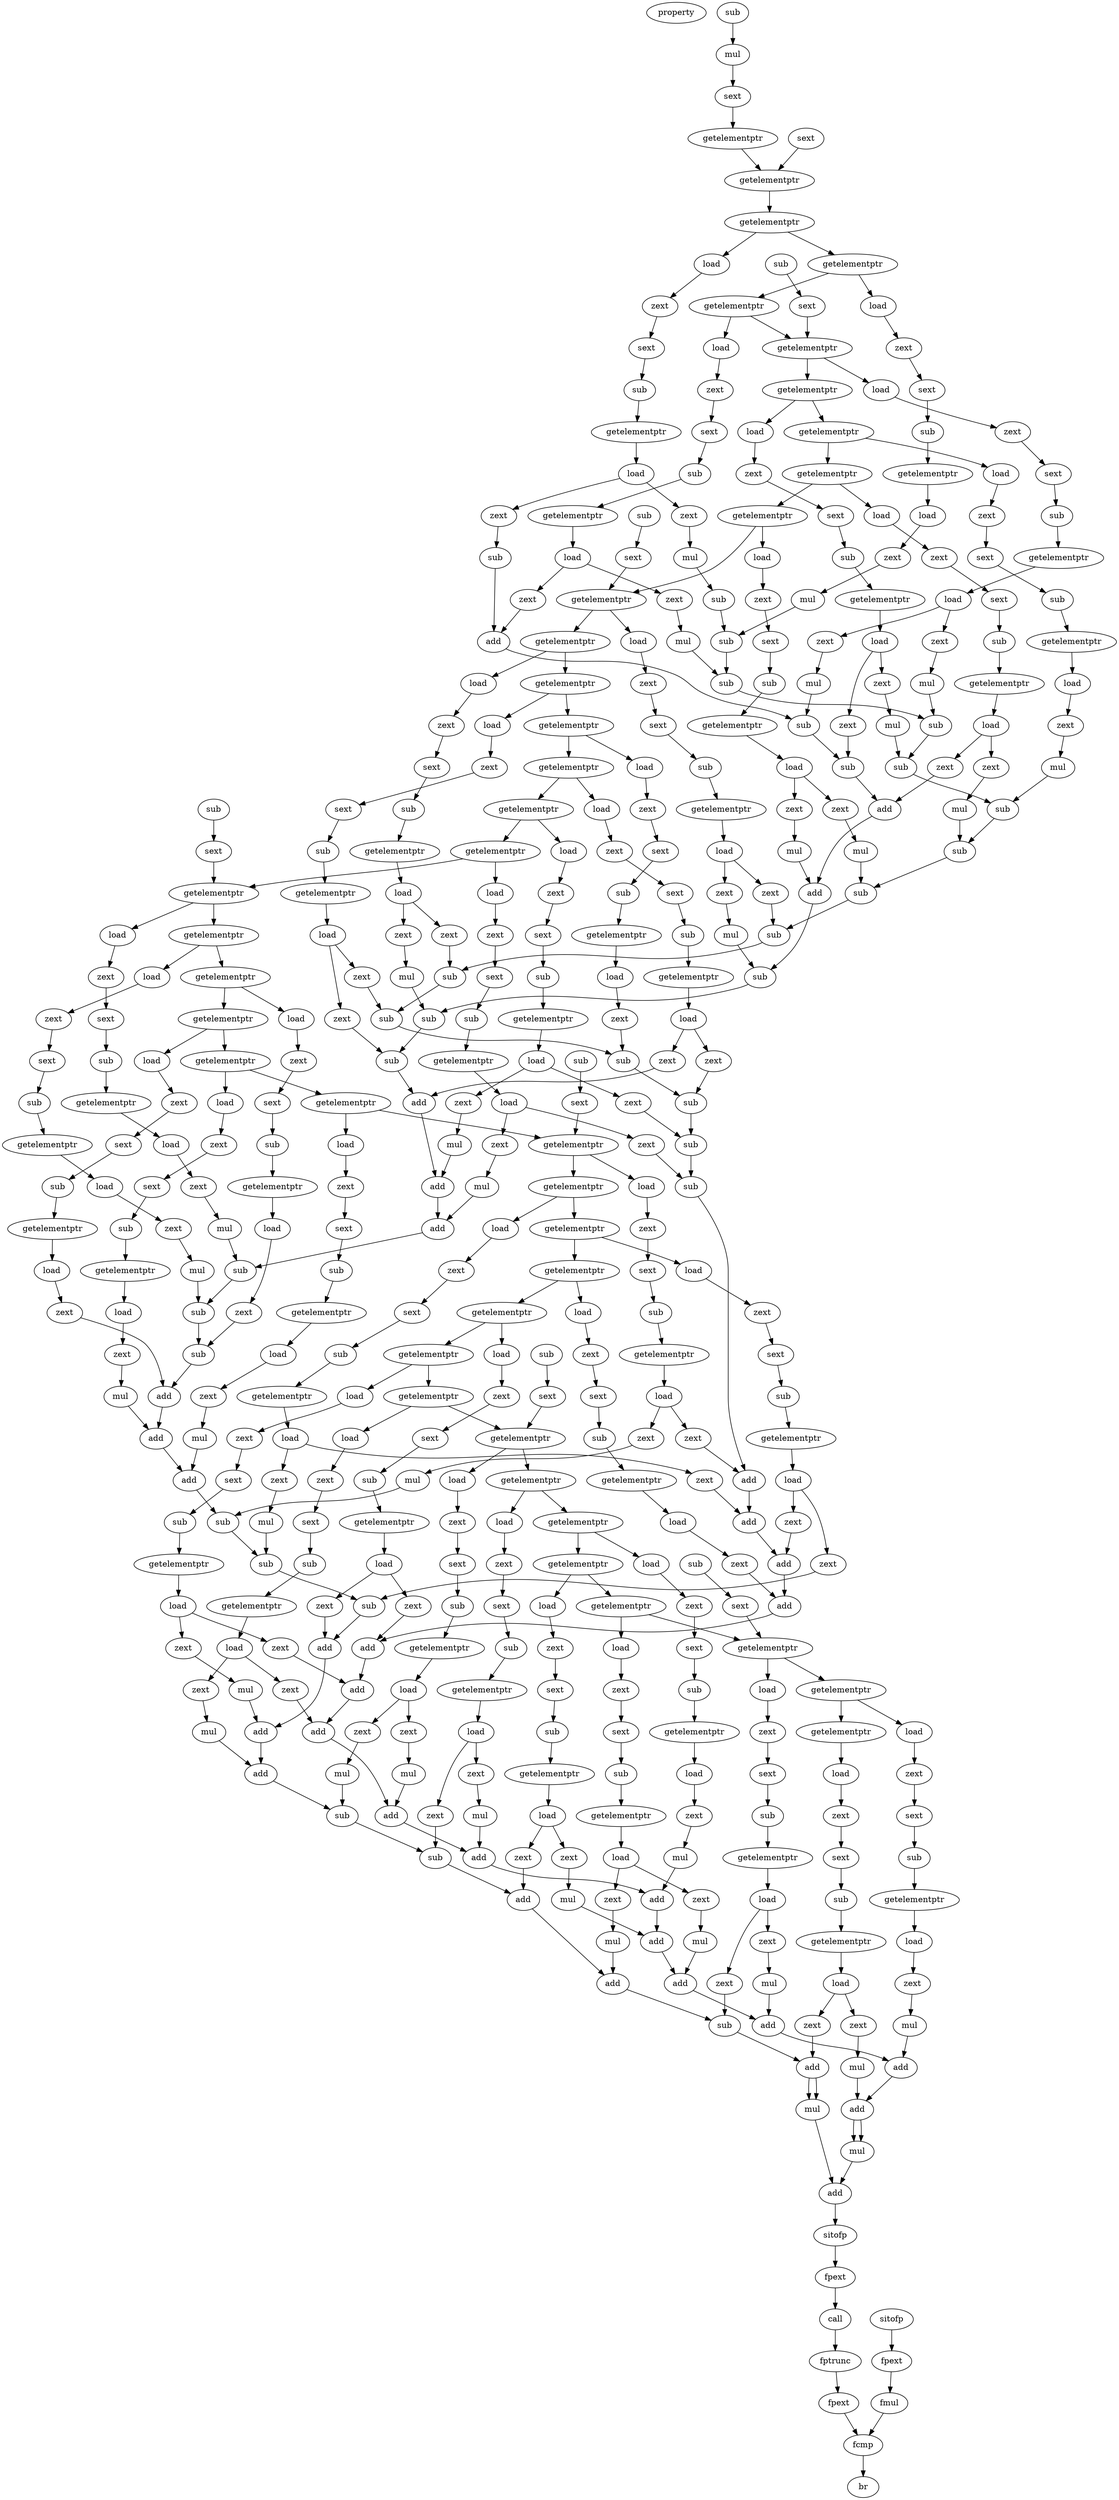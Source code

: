 digraph "DFG for'susan_edges' function, BB 17" {
    node [fontcolor=black]
    property [mul=2,lf=1.5]
    0 [ label = sub ];
    1 [ label = mul ];
    0 -> 1 [name = 0];
    2 [ label = sext ];
    1 -> 2 [name = 0];
    3 [ label = getelementptr ];
    2 -> 3 [name = 0];
    4 [ label = sext ];
    5 [ label = getelementptr ];
    3 -> 5 [name = 0];
    4 -> 5 [name = 1];
    6 [ label = getelementptr ];
    5 -> 6 [name = 0];
    7 [ label = getelementptr ];
    6 -> 7 [name = 0];
    8 [ label = load ];
    6 -> 8 [name = 0];
    9 [ label = zext ];
    8 -> 9 [name = 0];
    10 [ label = sext ];
    9 -> 10 [name = 0];
    11 [ label = sub ];
    10 -> 11 [name = 0];
    12 [ label = getelementptr ];
    11 -> 12 [name = 1];
    13 [ label = load ];
    12 -> 13 [name = 0];
    14 [ label = zext ];
    13 -> 14 [name = 0];
    15 [ label = sub ];
    14 -> 15 [name = 0];
    16 [ label = zext ];
    13 -> 16 [name = 0];
    17 [ label = mul ];
    16 -> 17 [name = 0];
    18 [ label = sub ];
    17 -> 18 [name = 0];
    19 [ label = getelementptr ];
    7 -> 19 [name = 0];
    20 [ label = load ];
    7 -> 20 [name = 0];
    21 [ label = zext ];
    20 -> 21 [name = 0];
    22 [ label = sext ];
    21 -> 22 [name = 0];
    23 [ label = sub ];
    22 -> 23 [name = 0];
    24 [ label = getelementptr ];
    23 -> 24 [name = 1];
    25 [ label = load ];
    24 -> 25 [name = 0];
    26 [ label = zext ];
    25 -> 26 [name = 0];
    27 [ label = mul ];
    26 -> 27 [name = 0];
    28 [ label = sub ];
    18 -> 28 [name = 0];
    27 -> 28 [name = 1];
    29 [ label = load ];
    19 -> 29 [name = 0];
    30 [ label = zext ];
    29 -> 30 [name = 0];
    31 [ label = sext ];
    30 -> 31 [name = 0];
    32 [ label = sub ];
    31 -> 32 [name = 0];
    33 [ label = getelementptr ];
    32 -> 33 [name = 1];
    34 [ label = load ];
    33 -> 34 [name = 0];
    35 [ label = zext ];
    34 -> 35 [name = 0];
    36 [ label = add ];
    15 -> 36 [name = 0];
    35 -> 36 [name = 1];
    37 [ label = zext ];
    34 -> 37 [name = 0];
    38 [ label = mul ];
    37 -> 38 [name = 0];
    39 [ label = sub ];
    28 -> 39 [name = 0];
    38 -> 39 [name = 1];
    40 [ label = sub ];
    41 [ label = sext ];
    40 -> 41 [name = 0];
    42 [ label = getelementptr ];
    19 -> 42 [name = 0];
    41 -> 42 [name = 1];
    43 [ label = getelementptr ];
    42 -> 43 [name = 0];
    44 [ label = load ];
    42 -> 44 [name = 0];
    45 [ label = zext ];
    44 -> 45 [name = 0];
    46 [ label = sext ];
    45 -> 46 [name = 0];
    47 [ label = sub ];
    46 -> 47 [name = 0];
    48 [ label = getelementptr ];
    47 -> 48 [name = 1];
    49 [ label = load ];
    48 -> 49 [name = 0];
    50 [ label = zext ];
    49 -> 50 [name = 0];
    51 [ label = mul ];
    50 -> 51 [name = 0];
    52 [ label = sub ];
    36 -> 52 [name = 0];
    51 -> 52 [name = 1];
    53 [ label = zext ];
    49 -> 53 [name = 0];
    54 [ label = mul ];
    53 -> 54 [name = 0];
    55 [ label = sub ];
    39 -> 55 [name = 0];
    54 -> 55 [name = 1];
    56 [ label = getelementptr ];
    43 -> 56 [name = 0];
    57 [ label = load ];
    43 -> 57 [name = 0];
    58 [ label = zext ];
    57 -> 58 [name = 0];
    59 [ label = sext ];
    58 -> 59 [name = 0];
    60 [ label = sub ];
    59 -> 60 [name = 0];
    61 [ label = getelementptr ];
    60 -> 61 [name = 1];
    62 [ label = load ];
    61 -> 62 [name = 0];
    63 [ label = zext ];
    62 -> 63 [name = 0];
    64 [ label = sub ];
    52 -> 64 [name = 0];
    63 -> 64 [name = 1];
    65 [ label = zext ];
    62 -> 65 [name = 0];
    66 [ label = mul ];
    65 -> 66 [name = 0];
    67 [ label = sub ];
    55 -> 67 [name = 0];
    66 -> 67 [name = 1];
    68 [ label = getelementptr ];
    56 -> 68 [name = 0];
    69 [ label = load ];
    56 -> 69 [name = 0];
    70 [ label = zext ];
    69 -> 70 [name = 0];
    71 [ label = sext ];
    70 -> 71 [name = 0];
    72 [ label = sub ];
    71 -> 72 [name = 0];
    73 [ label = getelementptr ];
    72 -> 73 [name = 1];
    74 [ label = load ];
    73 -> 74 [name = 0];
    75 [ label = zext ];
    74 -> 75 [name = 0];
    76 [ label = mul ];
    75 -> 76 [name = 0];
    77 [ label = sub ];
    67 -> 77 [name = 0];
    76 -> 77 [name = 1];
    78 [ label = getelementptr ];
    68 -> 78 [name = 0];
    79 [ label = load ];
    68 -> 79 [name = 0];
    80 [ label = zext ];
    79 -> 80 [name = 0];
    81 [ label = sext ];
    80 -> 81 [name = 0];
    82 [ label = sub ];
    81 -> 82 [name = 0];
    83 [ label = getelementptr ];
    82 -> 83 [name = 1];
    84 [ label = load ];
    83 -> 84 [name = 0];
    85 [ label = zext ];
    84 -> 85 [name = 0];
    86 [ label = add ];
    64 -> 86 [name = 0];
    85 -> 86 [name = 1];
    87 [ label = zext ];
    84 -> 87 [name = 0];
    88 [ label = mul ];
    87 -> 88 [name = 0];
    89 [ label = sub ];
    77 -> 89 [name = 0];
    88 -> 89 [name = 1];
    90 [ label = load ];
    78 -> 90 [name = 0];
    91 [ label = zext ];
    90 -> 91 [name = 0];
    92 [ label = sext ];
    91 -> 92 [name = 0];
    93 [ label = sub ];
    92 -> 93 [name = 0];
    94 [ label = getelementptr ];
    93 -> 94 [name = 1];
    95 [ label = load ];
    94 -> 95 [name = 0];
    96 [ label = zext ];
    95 -> 96 [name = 0];
    97 [ label = mul ];
    96 -> 97 [name = 0];
    98 [ label = add ];
    86 -> 98 [name = 0];
    97 -> 98 [name = 1];
    99 [ label = zext ];
    95 -> 99 [name = 0];
    100 [ label = mul ];
    99 -> 100 [name = 0];
    101 [ label = sub ];
    89 -> 101 [name = 0];
    100 -> 101 [name = 1];
    102 [ label = sub ];
    103 [ label = sext ];
    102 -> 103 [name = 0];
    104 [ label = getelementptr ];
    78 -> 104 [name = 0];
    103 -> 104 [name = 1];
    105 [ label = getelementptr ];
    104 -> 105 [name = 0];
    106 [ label = load ];
    104 -> 106 [name = 0];
    107 [ label = zext ];
    106 -> 107 [name = 0];
    108 [ label = sext ];
    107 -> 108 [name = 0];
    109 [ label = sub ];
    108 -> 109 [name = 0];
    110 [ label = getelementptr ];
    109 -> 110 [name = 1];
    111 [ label = load ];
    110 -> 111 [name = 0];
    112 [ label = zext ];
    111 -> 112 [name = 0];
    113 [ label = mul ];
    112 -> 113 [name = 0];
    114 [ label = sub ];
    98 -> 114 [name = 0];
    113 -> 114 [name = 1];
    115 [ label = zext ];
    111 -> 115 [name = 0];
    116 [ label = sub ];
    101 -> 116 [name = 0];
    115 -> 116 [name = 1];
    117 [ label = getelementptr ];
    105 -> 117 [name = 0];
    118 [ label = load ];
    105 -> 118 [name = 0];
    119 [ label = zext ];
    118 -> 119 [name = 0];
    120 [ label = sext ];
    119 -> 120 [name = 0];
    121 [ label = sub ];
    120 -> 121 [name = 0];
    122 [ label = getelementptr ];
    121 -> 122 [name = 1];
    123 [ label = load ];
    122 -> 123 [name = 0];
    124 [ label = zext ];
    123 -> 124 [name = 0];
    125 [ label = mul ];
    124 -> 125 [name = 0];
    126 [ label = sub ];
    114 -> 126 [name = 0];
    125 -> 126 [name = 1];
    127 [ label = zext ];
    123 -> 127 [name = 0];
    128 [ label = sub ];
    116 -> 128 [name = 0];
    127 -> 128 [name = 1];
    129 [ label = getelementptr ];
    117 -> 129 [name = 0];
    130 [ label = load ];
    117 -> 130 [name = 0];
    131 [ label = zext ];
    130 -> 131 [name = 0];
    132 [ label = sext ];
    131 -> 132 [name = 0];
    133 [ label = sub ];
    132 -> 133 [name = 0];
    134 [ label = getelementptr ];
    133 -> 134 [name = 1];
    135 [ label = load ];
    134 -> 135 [name = 0];
    136 [ label = zext ];
    135 -> 136 [name = 0];
    137 [ label = sub ];
    126 -> 137 [name = 0];
    136 -> 137 [name = 1];
    138 [ label = zext ];
    135 -> 138 [name = 0];
    139 [ label = sub ];
    128 -> 139 [name = 0];
    138 -> 139 [name = 1];
    140 [ label = getelementptr ];
    129 -> 140 [name = 0];
    141 [ label = load ];
    129 -> 141 [name = 0];
    142 [ label = zext ];
    141 -> 142 [name = 0];
    143 [ label = sext ];
    142 -> 143 [name = 0];
    144 [ label = sub ];
    143 -> 144 [name = 0];
    145 [ label = getelementptr ];
    144 -> 145 [name = 1];
    146 [ label = load ];
    145 -> 146 [name = 0];
    147 [ label = zext ];
    146 -> 147 [name = 0];
    148 [ label = sub ];
    139 -> 148 [name = 0];
    147 -> 148 [name = 1];
    149 [ label = getelementptr ];
    140 -> 149 [name = 0];
    150 [ label = load ];
    140 -> 150 [name = 0];
    151 [ label = zext ];
    150 -> 151 [name = 0];
    152 [ label = sext ];
    151 -> 152 [name = 0];
    153 [ label = sub ];
    152 -> 153 [name = 0];
    154 [ label = getelementptr ];
    153 -> 154 [name = 1];
    155 [ label = load ];
    154 -> 155 [name = 0];
    156 [ label = zext ];
    155 -> 156 [name = 0];
    157 [ label = add ];
    137 -> 157 [name = 0];
    156 -> 157 [name = 1];
    158 [ label = zext ];
    155 -> 158 [name = 0];
    159 [ label = sub ];
    148 -> 159 [name = 0];
    158 -> 159 [name = 1];
    160 [ label = getelementptr ];
    149 -> 160 [name = 0];
    161 [ label = load ];
    149 -> 161 [name = 0];
    162 [ label = zext ];
    161 -> 162 [name = 0];
    163 [ label = sext ];
    162 -> 163 [name = 0];
    164 [ label = sub ];
    163 -> 164 [name = 0];
    165 [ label = getelementptr ];
    164 -> 165 [name = 1];
    166 [ label = load ];
    165 -> 166 [name = 0];
    167 [ label = zext ];
    166 -> 167 [name = 0];
    168 [ label = mul ];
    167 -> 168 [name = 0];
    169 [ label = add ];
    157 -> 169 [name = 0];
    168 -> 169 [name = 1];
    170 [ label = zext ];
    166 -> 170 [name = 0];
    171 [ label = sub ];
    159 -> 171 [name = 0];
    170 -> 171 [name = 1];
    172 [ label = load ];
    160 -> 172 [name = 0];
    173 [ label = zext ];
    172 -> 173 [name = 0];
    174 [ label = sext ];
    173 -> 174 [name = 0];
    175 [ label = sub ];
    174 -> 175 [name = 0];
    176 [ label = getelementptr ];
    175 -> 176 [name = 1];
    177 [ label = load ];
    176 -> 177 [name = 0];
    178 [ label = zext ];
    177 -> 178 [name = 0];
    179 [ label = mul ];
    178 -> 179 [name = 0];
    180 [ label = add ];
    169 -> 180 [name = 0];
    179 -> 180 [name = 1];
    181 [ label = zext ];
    177 -> 181 [name = 0];
    182 [ label = sub ];
    171 -> 182 [name = 0];
    181 -> 182 [name = 1];
    183 [ label = sub ];
    184 [ label = sext ];
    183 -> 184 [name = 0];
    185 [ label = getelementptr ];
    160 -> 185 [name = 0];
    184 -> 185 [name = 1];
    186 [ label = getelementptr ];
    185 -> 186 [name = 0];
    187 [ label = load ];
    185 -> 187 [name = 0];
    188 [ label = zext ];
    187 -> 188 [name = 0];
    189 [ label = sext ];
    188 -> 189 [name = 0];
    190 [ label = sub ];
    189 -> 190 [name = 0];
    191 [ label = getelementptr ];
    190 -> 191 [name = 1];
    192 [ label = load ];
    191 -> 192 [name = 0];
    193 [ label = zext ];
    192 -> 193 [name = 0];
    194 [ label = mul ];
    193 -> 194 [name = 0];
    195 [ label = sub ];
    180 -> 195 [name = 0];
    194 -> 195 [name = 1];
    196 [ label = getelementptr ];
    186 -> 196 [name = 0];
    197 [ label = load ];
    186 -> 197 [name = 0];
    198 [ label = zext ];
    197 -> 198 [name = 0];
    199 [ label = sext ];
    198 -> 199 [name = 0];
    200 [ label = sub ];
    199 -> 200 [name = 0];
    201 [ label = getelementptr ];
    200 -> 201 [name = 1];
    202 [ label = load ];
    201 -> 202 [name = 0];
    203 [ label = zext ];
    202 -> 203 [name = 0];
    204 [ label = mul ];
    203 -> 204 [name = 0];
    205 [ label = sub ];
    195 -> 205 [name = 0];
    204 -> 205 [name = 1];
    206 [ label = load ];
    196 -> 206 [name = 0];
    207 [ label = zext ];
    206 -> 207 [name = 0];
    208 [ label = sext ];
    207 -> 208 [name = 0];
    209 [ label = sub ];
    208 -> 209 [name = 0];
    210 [ label = getelementptr ];
    209 -> 210 [name = 1];
    211 [ label = load ];
    210 -> 211 [name = 0];
    212 [ label = zext ];
    211 -> 212 [name = 0];
    213 [ label = sub ];
    205 -> 213 [name = 0];
    212 -> 213 [name = 1];
    214 [ label = getelementptr ];
    196 -> 214 [name = 0];
    215 [ label = getelementptr ];
    214 -> 215 [name = 0];
    216 [ label = load ];
    214 -> 216 [name = 0];
    217 [ label = zext ];
    216 -> 217 [name = 0];
    218 [ label = sext ];
    217 -> 218 [name = 0];
    219 [ label = sub ];
    218 -> 219 [name = 0];
    220 [ label = getelementptr ];
    219 -> 220 [name = 1];
    221 [ label = load ];
    220 -> 221 [name = 0];
    222 [ label = zext ];
    221 -> 222 [name = 0];
    223 [ label = add ];
    213 -> 223 [name = 0];
    222 -> 223 [name = 1];
    224 [ label = getelementptr ];
    215 -> 224 [name = 0];
    225 [ label = load ];
    215 -> 225 [name = 0];
    226 [ label = zext ];
    225 -> 226 [name = 0];
    227 [ label = sext ];
    226 -> 227 [name = 0];
    228 [ label = sub ];
    227 -> 228 [name = 0];
    229 [ label = getelementptr ];
    228 -> 229 [name = 1];
    230 [ label = load ];
    229 -> 230 [name = 0];
    231 [ label = zext ];
    230 -> 231 [name = 0];
    232 [ label = mul ];
    231 -> 232 [name = 0];
    233 [ label = add ];
    223 -> 233 [name = 0];
    232 -> 233 [name = 1];
    234 [ label = load ];
    224 -> 234 [name = 0];
    235 [ label = zext ];
    234 -> 235 [name = 0];
    236 [ label = sext ];
    235 -> 236 [name = 0];
    237 [ label = sub ];
    236 -> 237 [name = 0];
    238 [ label = getelementptr ];
    237 -> 238 [name = 1];
    239 [ label = load ];
    238 -> 239 [name = 0];
    240 [ label = zext ];
    239 -> 240 [name = 0];
    241 [ label = mul ];
    240 -> 241 [name = 0];
    242 [ label = add ];
    233 -> 242 [name = 0];
    241 -> 242 [name = 1];
    243 [ label = sub ];
    244 [ label = sext ];
    243 -> 244 [name = 0];
    245 [ label = getelementptr ];
    224 -> 245 [name = 0];
    244 -> 245 [name = 1];
    246 [ label = getelementptr ];
    245 -> 246 [name = 0];
    247 [ label = load ];
    245 -> 247 [name = 0];
    248 [ label = zext ];
    247 -> 248 [name = 0];
    249 [ label = sext ];
    248 -> 249 [name = 0];
    250 [ label = sub ];
    249 -> 250 [name = 0];
    251 [ label = getelementptr ];
    250 -> 251 [name = 1];
    252 [ label = load ];
    251 -> 252 [name = 0];
    253 [ label = zext ];
    252 -> 253 [name = 0];
    254 [ label = mul ];
    253 -> 254 [name = 0];
    255 [ label = sub ];
    242 -> 255 [name = 0];
    254 -> 255 [name = 1];
    256 [ label = zext ];
    252 -> 256 [name = 0];
    257 [ label = add ];
    182 -> 257 [name = 0];
    256 -> 257 [name = 1];
    258 [ label = getelementptr ];
    246 -> 258 [name = 0];
    259 [ label = load ];
    246 -> 259 [name = 0];
    260 [ label = zext ];
    259 -> 260 [name = 0];
    261 [ label = sext ];
    260 -> 261 [name = 0];
    262 [ label = sub ];
    261 -> 262 [name = 0];
    263 [ label = getelementptr ];
    262 -> 263 [name = 1];
    264 [ label = load ];
    263 -> 264 [name = 0];
    265 [ label = zext ];
    264 -> 265 [name = 0];
    266 [ label = mul ];
    265 -> 266 [name = 0];
    267 [ label = sub ];
    255 -> 267 [name = 0];
    266 -> 267 [name = 1];
    268 [ label = zext ];
    264 -> 268 [name = 0];
    269 [ label = add ];
    257 -> 269 [name = 0];
    268 -> 269 [name = 1];
    270 [ label = getelementptr ];
    258 -> 270 [name = 0];
    271 [ label = load ];
    258 -> 271 [name = 0];
    272 [ label = zext ];
    271 -> 272 [name = 0];
    273 [ label = sext ];
    272 -> 273 [name = 0];
    274 [ label = sub ];
    273 -> 274 [name = 0];
    275 [ label = getelementptr ];
    274 -> 275 [name = 1];
    276 [ label = load ];
    275 -> 276 [name = 0];
    277 [ label = zext ];
    276 -> 277 [name = 0];
    278 [ label = sub ];
    267 -> 278 [name = 0];
    277 -> 278 [name = 1];
    279 [ label = zext ];
    276 -> 279 [name = 0];
    280 [ label = add ];
    269 -> 280 [name = 0];
    279 -> 280 [name = 1];
    281 [ label = getelementptr ];
    270 -> 281 [name = 0];
    282 [ label = load ];
    270 -> 282 [name = 0];
    283 [ label = zext ];
    282 -> 283 [name = 0];
    284 [ label = sext ];
    283 -> 284 [name = 0];
    285 [ label = sub ];
    284 -> 285 [name = 0];
    286 [ label = getelementptr ];
    285 -> 286 [name = 1];
    287 [ label = load ];
    286 -> 287 [name = 0];
    288 [ label = zext ];
    287 -> 288 [name = 0];
    289 [ label = add ];
    280 -> 289 [name = 0];
    288 -> 289 [name = 1];
    290 [ label = getelementptr ];
    281 -> 290 [name = 0];
    291 [ label = load ];
    281 -> 291 [name = 0];
    292 [ label = zext ];
    291 -> 292 [name = 0];
    293 [ label = sext ];
    292 -> 293 [name = 0];
    294 [ label = sub ];
    293 -> 294 [name = 0];
    295 [ label = getelementptr ];
    294 -> 295 [name = 1];
    296 [ label = load ];
    295 -> 296 [name = 0];
    297 [ label = zext ];
    296 -> 297 [name = 0];
    298 [ label = add ];
    278 -> 298 [name = 0];
    297 -> 298 [name = 1];
    299 [ label = zext ];
    296 -> 299 [name = 0];
    300 [ label = add ];
    289 -> 300 [name = 0];
    299 -> 300 [name = 1];
    301 [ label = getelementptr ];
    290 -> 301 [name = 0];
    302 [ label = load ];
    290 -> 302 [name = 0];
    303 [ label = zext ];
    302 -> 303 [name = 0];
    304 [ label = sext ];
    303 -> 304 [name = 0];
    305 [ label = sub ];
    304 -> 305 [name = 0];
    306 [ label = getelementptr ];
    305 -> 306 [name = 1];
    307 [ label = load ];
    306 -> 307 [name = 0];
    308 [ label = zext ];
    307 -> 308 [name = 0];
    309 [ label = mul ];
    308 -> 309 [name = 0];
    310 [ label = add ];
    298 -> 310 [name = 0];
    309 -> 310 [name = 1];
    311 [ label = zext ];
    307 -> 311 [name = 0];
    312 [ label = add ];
    300 -> 312 [name = 0];
    311 -> 312 [name = 1];
    313 [ label = load ];
    301 -> 313 [name = 0];
    314 [ label = zext ];
    313 -> 314 [name = 0];
    315 [ label = sext ];
    314 -> 315 [name = 0];
    316 [ label = sub ];
    315 -> 316 [name = 0];
    317 [ label = getelementptr ];
    316 -> 317 [name = 1];
    318 [ label = load ];
    317 -> 318 [name = 0];
    319 [ label = zext ];
    318 -> 319 [name = 0];
    320 [ label = mul ];
    319 -> 320 [name = 0];
    321 [ label = add ];
    310 -> 321 [name = 0];
    320 -> 321 [name = 1];
    322 [ label = zext ];
    318 -> 322 [name = 0];
    323 [ label = add ];
    312 -> 323 [name = 0];
    322 -> 323 [name = 1];
    324 [ label = sub ];
    325 [ label = sext ];
    324 -> 325 [name = 0];
    326 [ label = getelementptr ];
    301 -> 326 [name = 0];
    325 -> 326 [name = 1];
    327 [ label = getelementptr ];
    326 -> 327 [name = 0];
    328 [ label = load ];
    326 -> 328 [name = 0];
    329 [ label = zext ];
    328 -> 329 [name = 0];
    330 [ label = sext ];
    329 -> 330 [name = 0];
    331 [ label = sub ];
    330 -> 331 [name = 0];
    332 [ label = getelementptr ];
    331 -> 332 [name = 1];
    333 [ label = load ];
    332 -> 333 [name = 0];
    334 [ label = zext ];
    333 -> 334 [name = 0];
    335 [ label = mul ];
    334 -> 335 [name = 0];
    336 [ label = sub ];
    321 -> 336 [name = 0];
    335 -> 336 [name = 1];
    337 [ label = zext ];
    333 -> 337 [name = 0];
    338 [ label = mul ];
    337 -> 338 [name = 0];
    339 [ label = add ];
    323 -> 339 [name = 0];
    338 -> 339 [name = 1];
    340 [ label = getelementptr ];
    327 -> 340 [name = 0];
    341 [ label = load ];
    327 -> 341 [name = 0];
    342 [ label = zext ];
    341 -> 342 [name = 0];
    343 [ label = sext ];
    342 -> 343 [name = 0];
    344 [ label = sub ];
    343 -> 344 [name = 0];
    345 [ label = getelementptr ];
    344 -> 345 [name = 1];
    346 [ label = load ];
    345 -> 346 [name = 0];
    347 [ label = zext ];
    346 -> 347 [name = 0];
    348 [ label = sub ];
    336 -> 348 [name = 0];
    347 -> 348 [name = 1];
    349 [ label = zext ];
    346 -> 349 [name = 0];
    350 [ label = mul ];
    349 -> 350 [name = 0];
    351 [ label = add ];
    339 -> 351 [name = 0];
    350 -> 351 [name = 1];
    352 [ label = getelementptr ];
    340 -> 352 [name = 0];
    353 [ label = load ];
    340 -> 353 [name = 0];
    354 [ label = zext ];
    353 -> 354 [name = 0];
    355 [ label = sext ];
    354 -> 355 [name = 0];
    356 [ label = sub ];
    355 -> 356 [name = 0];
    357 [ label = getelementptr ];
    356 -> 357 [name = 1];
    358 [ label = load ];
    357 -> 358 [name = 0];
    359 [ label = zext ];
    358 -> 359 [name = 0];
    360 [ label = mul ];
    359 -> 360 [name = 0];
    361 [ label = add ];
    351 -> 361 [name = 0];
    360 -> 361 [name = 1];
    362 [ label = getelementptr ];
    352 -> 362 [name = 0];
    363 [ label = load ];
    352 -> 363 [name = 0];
    364 [ label = zext ];
    363 -> 364 [name = 0];
    365 [ label = sext ];
    364 -> 365 [name = 0];
    366 [ label = sub ];
    365 -> 366 [name = 0];
    367 [ label = getelementptr ];
    366 -> 367 [name = 1];
    368 [ label = load ];
    367 -> 368 [name = 0];
    369 [ label = zext ];
    368 -> 369 [name = 0];
    370 [ label = add ];
    348 -> 370 [name = 0];
    369 -> 370 [name = 1];
    371 [ label = zext ];
    368 -> 371 [name = 0];
    372 [ label = mul ];
    371 -> 372 [name = 0];
    373 [ label = add ];
    361 -> 373 [name = 0];
    372 -> 373 [name = 1];
    374 [ label = load ];
    362 -> 374 [name = 0];
    375 [ label = zext ];
    374 -> 375 [name = 0];
    376 [ label = sext ];
    375 -> 376 [name = 0];
    377 [ label = sub ];
    376 -> 377 [name = 0];
    378 [ label = getelementptr ];
    377 -> 378 [name = 1];
    379 [ label = load ];
    378 -> 379 [name = 0];
    380 [ label = zext ];
    379 -> 380 [name = 0];
    381 [ label = mul ];
    380 -> 381 [name = 0];
    382 [ label = add ];
    370 -> 382 [name = 0];
    381 -> 382 [name = 1];
    383 [ label = zext ];
    379 -> 383 [name = 0];
    384 [ label = mul ];
    383 -> 384 [name = 0];
    385 [ label = add ];
    373 -> 385 [name = 0];
    384 -> 385 [name = 1];
    386 [ label = sub ];
    387 [ label = sext ];
    386 -> 387 [name = 0];
    388 [ label = getelementptr ];
    362 -> 388 [name = 0];
    387 -> 388 [name = 1];
    389 [ label = getelementptr ];
    388 -> 389 [name = 0];
    390 [ label = load ];
    388 -> 390 [name = 0];
    391 [ label = zext ];
    390 -> 391 [name = 0];
    392 [ label = sext ];
    391 -> 392 [name = 0];
    393 [ label = sub ];
    392 -> 393 [name = 0];
    394 [ label = getelementptr ];
    393 -> 394 [name = 1];
    395 [ label = load ];
    394 -> 395 [name = 0];
    396 [ label = zext ];
    395 -> 396 [name = 0];
    397 [ label = sub ];
    382 -> 397 [name = 0];
    396 -> 397 [name = 1];
    398 [ label = zext ];
    395 -> 398 [name = 0];
    399 [ label = mul ];
    398 -> 399 [name = 0];
    400 [ label = add ];
    385 -> 400 [name = 0];
    399 -> 400 [name = 1];
    401 [ label = getelementptr ];
    389 -> 401 [name = 0];
    402 [ label = load ];
    389 -> 402 [name = 0];
    403 [ label = zext ];
    402 -> 403 [name = 0];
    404 [ label = sext ];
    403 -> 404 [name = 0];
    405 [ label = sub ];
    404 -> 405 [name = 0];
    406 [ label = getelementptr ];
    405 -> 406 [name = 1];
    407 [ label = load ];
    406 -> 407 [name = 0];
    408 [ label = zext ];
    407 -> 408 [name = 0];
    409 [ label = mul ];
    408 -> 409 [name = 0];
    410 [ label = add ];
    400 -> 410 [name = 0];
    409 -> 410 [name = 1];
    411 [ label = load ];
    401 -> 411 [name = 0];
    412 [ label = zext ];
    411 -> 412 [name = 0];
    413 [ label = sext ];
    412 -> 413 [name = 0];
    414 [ label = sub ];
    413 -> 414 [name = 0];
    415 [ label = getelementptr ];
    414 -> 415 [name = 1];
    416 [ label = load ];
    415 -> 416 [name = 0];
    417 [ label = zext ];
    416 -> 417 [name = 0];
    418 [ label = add ];
    397 -> 418 [name = 0];
    417 -> 418 [name = 1];
    419 [ label = zext ];
    416 -> 419 [name = 0];
    420 [ label = mul ];
    419 -> 420 [name = 0];
    421 [ label = add ];
    410 -> 421 [name = 0];
    420 -> 421 [name = 1];
    422 [ label = mul ];
    418 -> 422 [name = 0];
    418 -> 422 [name = 1];
    423 [ label = mul ];
    421 -> 423 [name = 0];
    421 -> 423 [name = 1];
    424 [ label = add ];
    422 -> 424 [name = 0];
    423 -> 424 [name = 1];
    425 [ label = sitofp ];
    424 -> 425 [name = 0];
    426 [ label = fpext ];
    425 -> 426 [name = 0];
    427 [ label = call ];
    426 -> 427 [name = 0];
    428 [ label = fptrunc ];
    427 -> 428 [name = 0];
    429 [ label = fpext ];
    428 -> 429 [name = 0];
    430 [ label = sitofp ];
    431 [ label = fpext ];
    430 -> 431 [name = 0];
    432 [ label = fmul ];
    431 -> 432 [name = 0];
    433 [ label = fcmp ];
    429 -> 433 [name = 0];
    432 -> 433 [name = 1];
    434 [ label = br ];
    433 -> 434 [name = 0];
}

